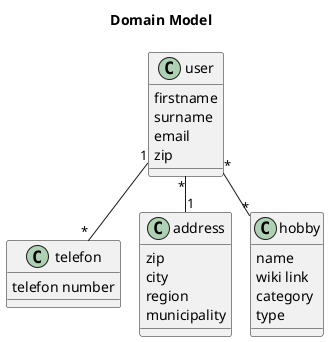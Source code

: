 @startuml
!pragma layout smetana
Title Domain Model

class user{
firstname
surname
email
zip
}

class telefon{
telefon number
}

class address{
zip
city
region
municipality
}

class hobby{
name
wiki link
category
type
}

user "*" -- "*" hobby
user "*" -- "1" address
user "1" -- "*" telefon


@enduml